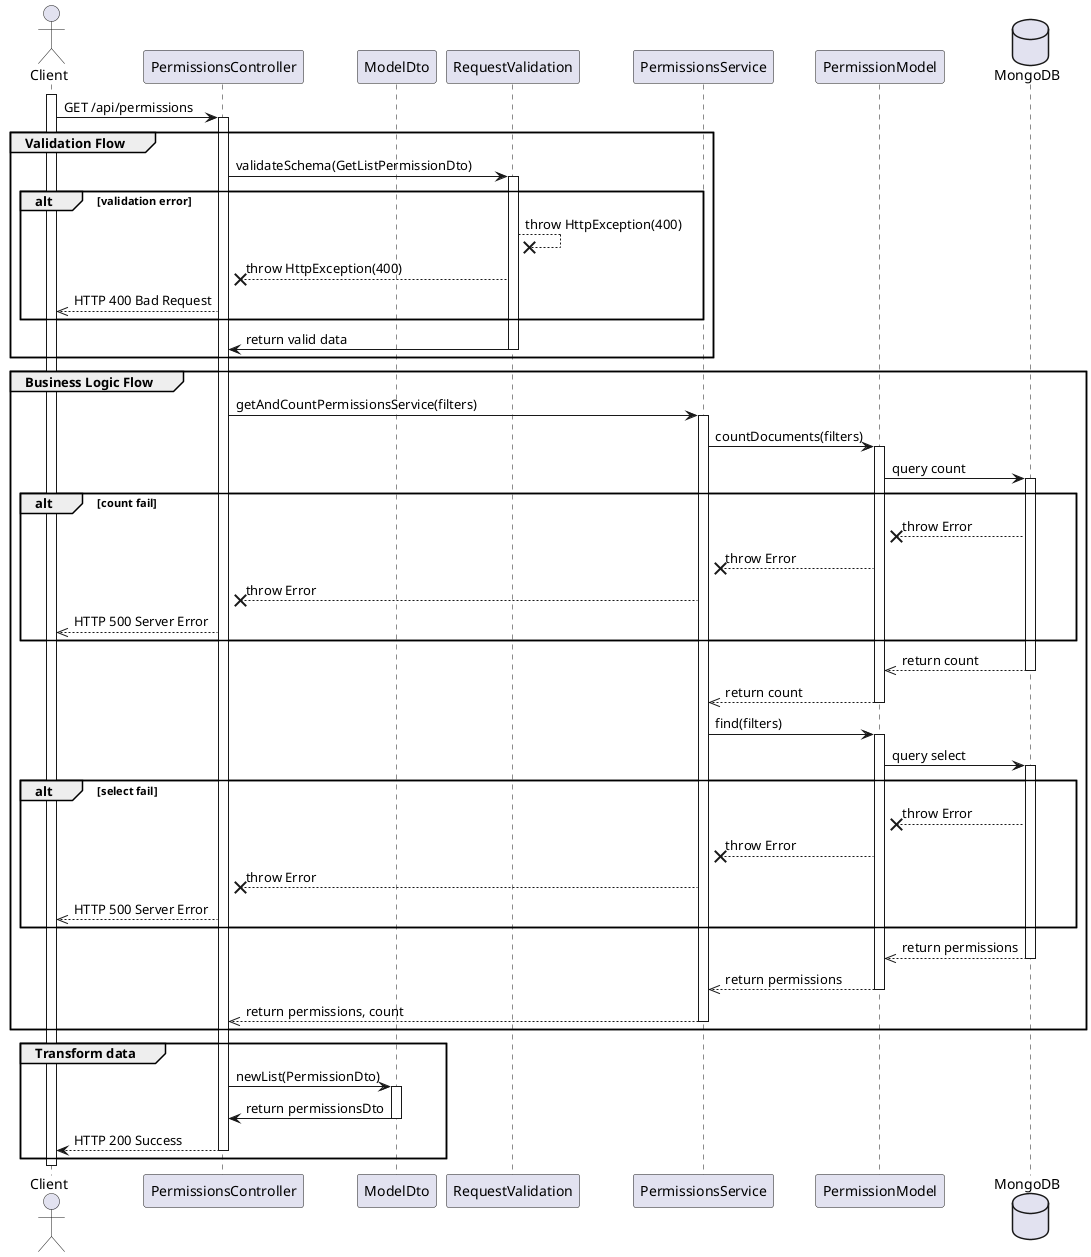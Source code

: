 @startuml View List Permissions

actor Client
participant PermissionsController
participant ModelDto
participant RequestValidation
participant PermissionsService
participant PermissionModel
database MongoDB

activate Client
Client -> PermissionsController: GET /api/permissions
activate PermissionsController

group Validation Flow
    PermissionsController -> RequestValidation: validateSchema(GetListPermissionDto)
    activate RequestValidation
    
    alt validation error
        RequestValidation --x RequestValidation: throw HttpException(400)
        RequestValidation --x PermissionsController: throw HttpException(400)
        PermissionsController -->> Client: HTTP 400 Bad Request
    end

    RequestValidation -> PermissionsController: return valid data
    deactivate RequestValidation
end

group Business Logic Flow
    PermissionsController -> PermissionsService: getAndCountPermissionsService(filters)
    activate PermissionsService
    
    PermissionsService -> PermissionModel: countDocuments(filters)
    activate PermissionModel
    PermissionModel -> MongoDB: query count
    activate MongoDB

    alt count fail
        MongoDB --x PermissionModel: throw Error
        PermissionModel --x PermissionsService: throw Error
        PermissionsService --x PermissionsController: throw Error
        PermissionsController -->> Client: HTTP 500 Server Error
    end

    MongoDB -->> PermissionModel: return count
    deactivate MongoDB
    PermissionModel -->> PermissionsService: return count
    deactivate PermissionModel

    PermissionsService -> PermissionModel: find(filters)
    activate PermissionModel
    PermissionModel -> MongoDB: query select
    activate MongoDB

    alt select fail
        MongoDB --x PermissionModel: throw Error
        PermissionModel --x PermissionsService: throw Error
        PermissionsService --x PermissionsController: throw Error
        PermissionsController -->> Client: HTTP 500 Server Error
    end

    MongoDB -->> PermissionModel: return permissions
    deactivate MongoDB
    PermissionModel -->> PermissionsService: return permissions
    deactivate PermissionModel
    PermissionsService -->> PermissionsController: return permissions, count
    deactivate PermissionsService
end

group Transform data
    PermissionsController -> ModelDto: newList(PermissionDto)
    activate ModelDto
    ModelDto -> PermissionsController: return permissionsDto
    deactivate ModelDto

    PermissionsController --> Client: HTTP 200 Success
    deactivate PermissionsController
end

deactivate Client

@enduml